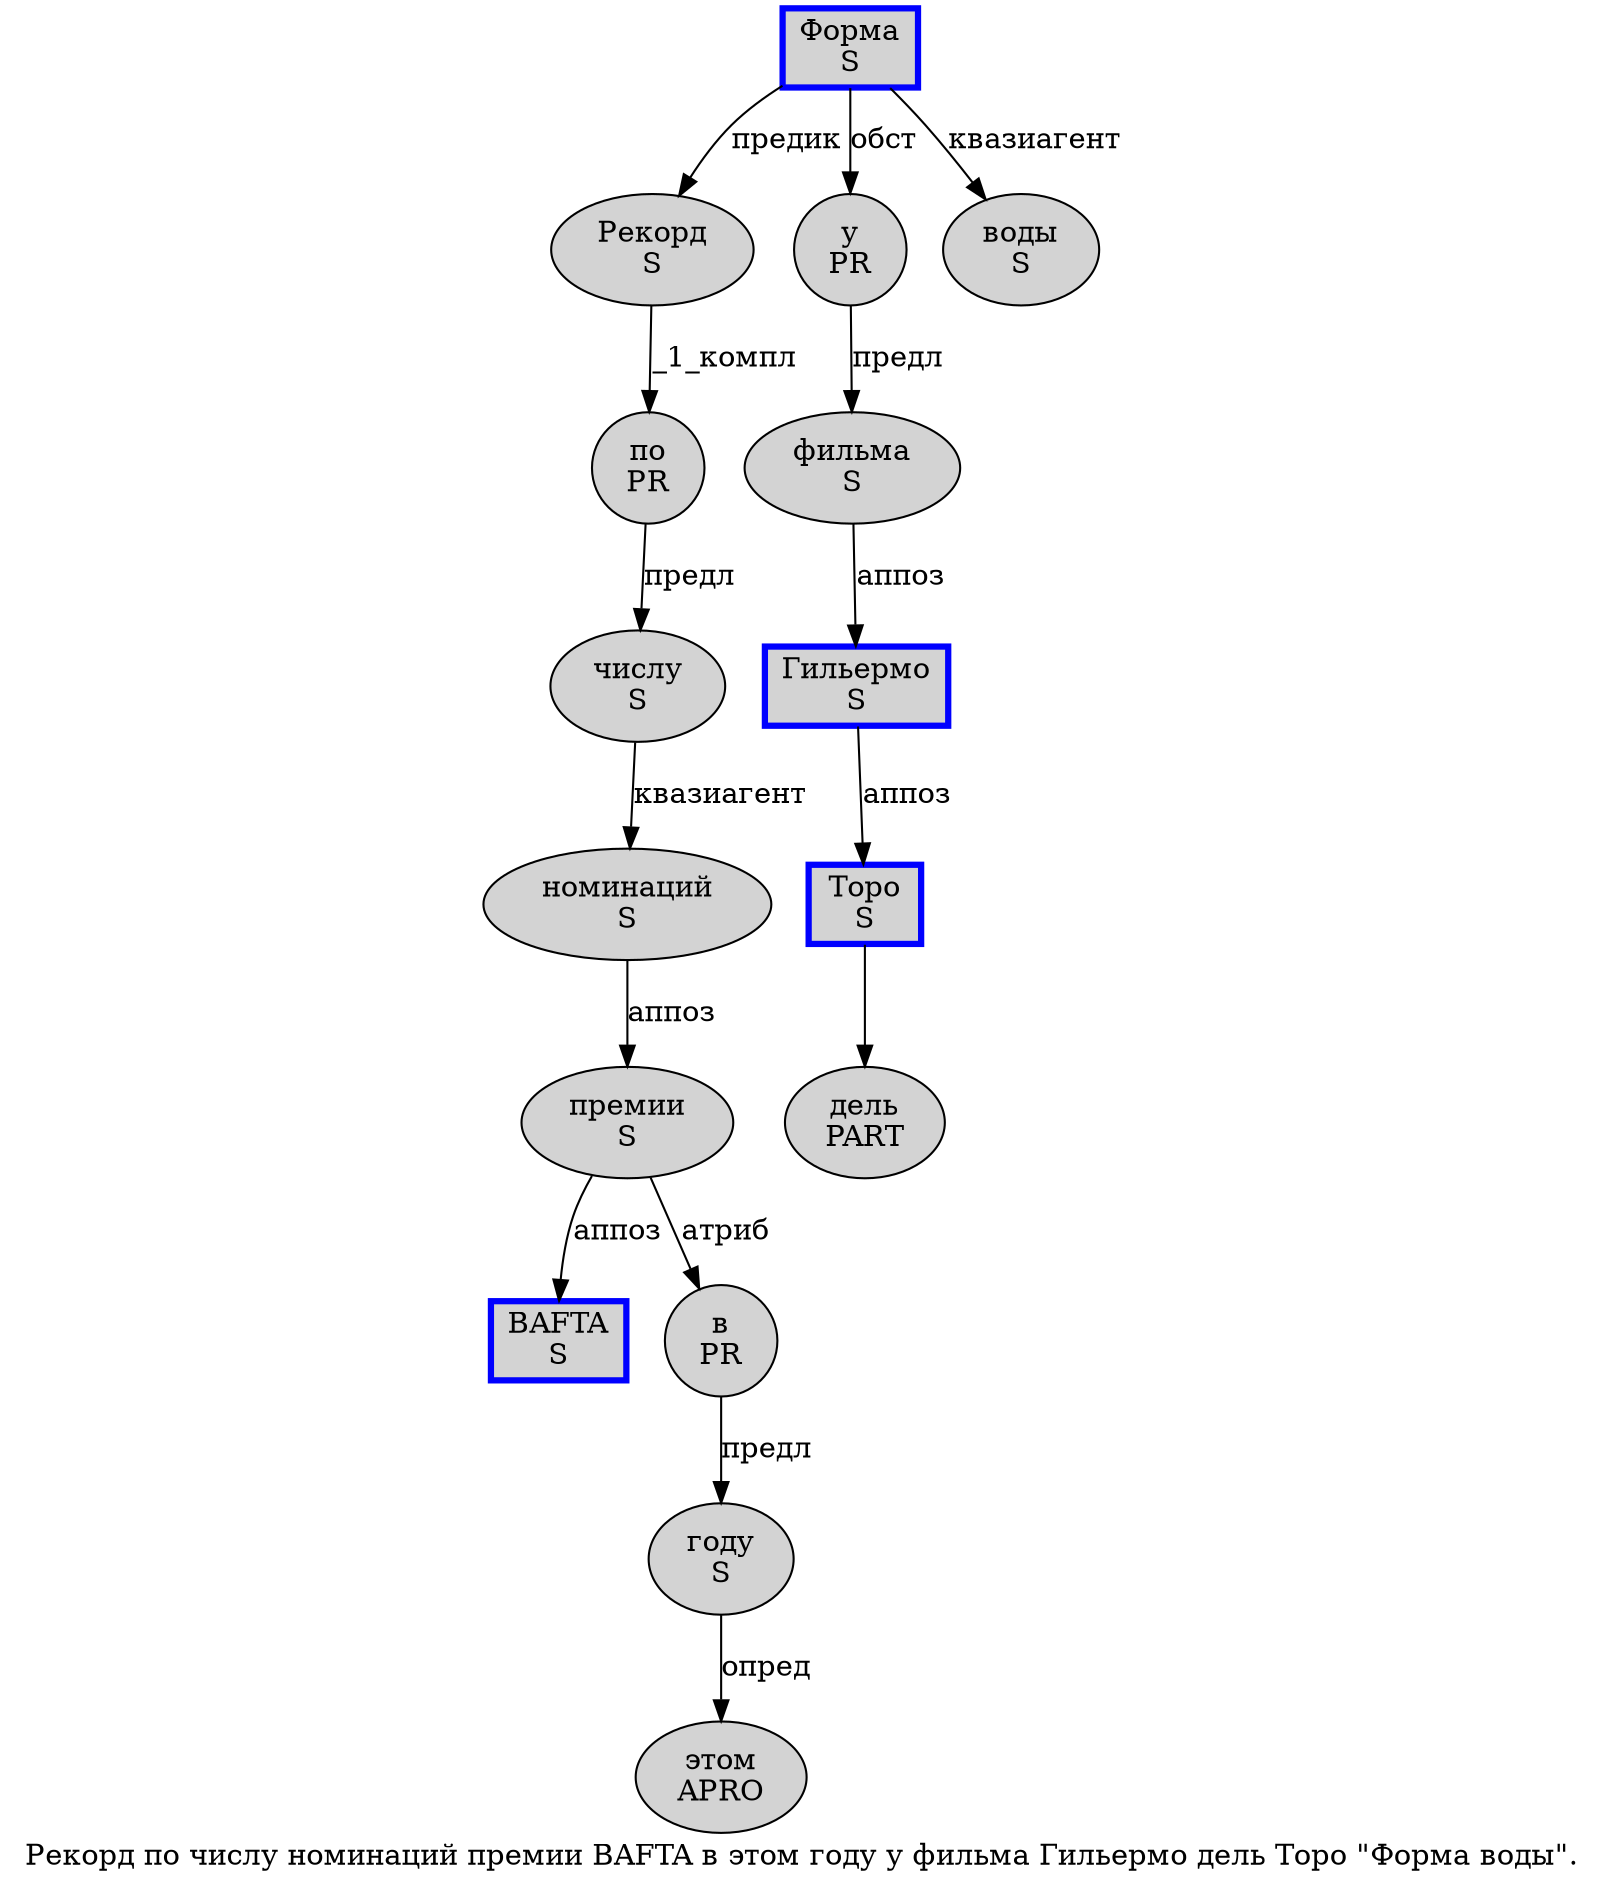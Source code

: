 digraph SENTENCE_554 {
	graph [label="Рекорд по числу номинаций премии BAFTA в этом году у фильма Гильермо дель Торо \"Форма воды\"."]
	node [style=filled]
		0 [label="Рекорд
S" color="" fillcolor=lightgray penwidth=1 shape=ellipse]
		1 [label="по
PR" color="" fillcolor=lightgray penwidth=1 shape=ellipse]
		2 [label="числу
S" color="" fillcolor=lightgray penwidth=1 shape=ellipse]
		3 [label="номинаций
S" color="" fillcolor=lightgray penwidth=1 shape=ellipse]
		4 [label="премии
S" color="" fillcolor=lightgray penwidth=1 shape=ellipse]
		5 [label="BAFTA
S" color=blue fillcolor=lightgray penwidth=3 shape=box]
		6 [label="в
PR" color="" fillcolor=lightgray penwidth=1 shape=ellipse]
		7 [label="этом
APRO" color="" fillcolor=lightgray penwidth=1 shape=ellipse]
		8 [label="году
S" color="" fillcolor=lightgray penwidth=1 shape=ellipse]
		9 [label="у
PR" color="" fillcolor=lightgray penwidth=1 shape=ellipse]
		10 [label="фильма
S" color="" fillcolor=lightgray penwidth=1 shape=ellipse]
		11 [label="Гильермо
S" color=blue fillcolor=lightgray penwidth=3 shape=box]
		12 [label="дель
PART" color="" fillcolor=lightgray penwidth=1 shape=ellipse]
		13 [label="Торо
S" color=blue fillcolor=lightgray penwidth=3 shape=box]
		15 [label="Форма
S" color=blue fillcolor=lightgray penwidth=3 shape=box]
		16 [label="воды
S" color="" fillcolor=lightgray penwidth=1 shape=ellipse]
			4 -> 5 [label="аппоз"]
			4 -> 6 [label="атриб"]
			15 -> 0 [label="предик"]
			15 -> 9 [label="обст"]
			15 -> 16 [label="квазиагент"]
			9 -> 10 [label="предл"]
			2 -> 3 [label="квазиагент"]
			10 -> 11 [label="аппоз"]
			1 -> 2 [label="предл"]
			13 -> 12
			3 -> 4 [label="аппоз"]
			6 -> 8 [label="предл"]
			11 -> 13 [label="аппоз"]
			8 -> 7 [label="опред"]
			0 -> 1 [label="_1_компл"]
}